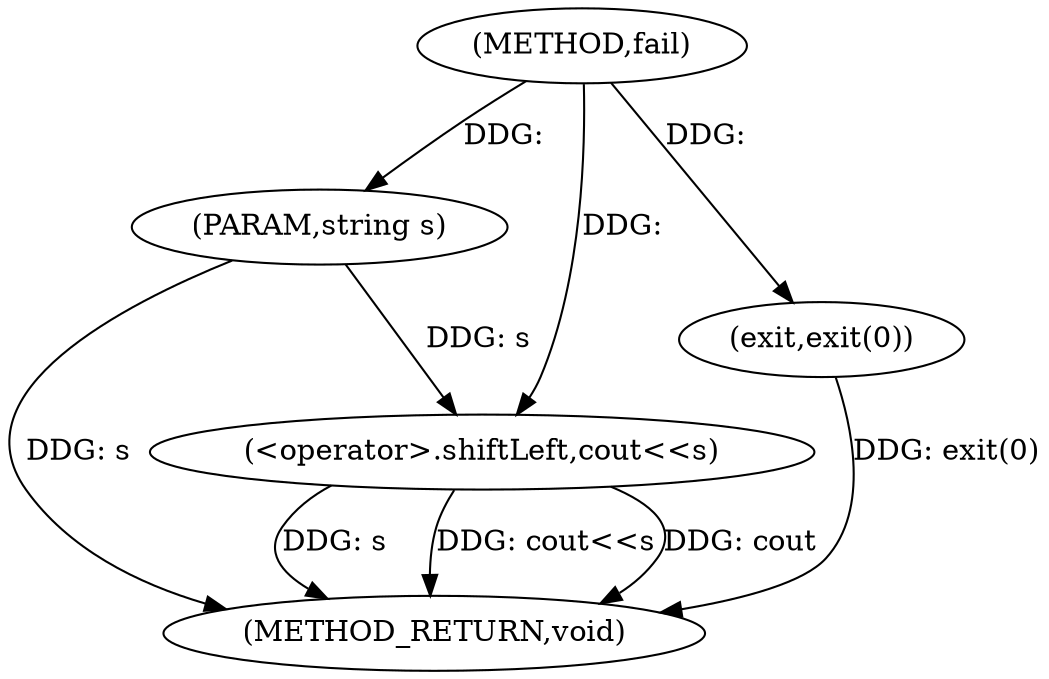 digraph "fail" {  
"1000101" [label = "(METHOD,fail)" ]
"1000109" [label = "(METHOD_RETURN,void)" ]
"1000102" [label = "(PARAM,string s)" ]
"1000104" [label = "(<operator>.shiftLeft,cout<<s)" ]
"1000107" [label = "(exit,exit(0))" ]
  "1000102" -> "1000109"  [ label = "DDG: s"] 
  "1000104" -> "1000109"  [ label = "DDG: s"] 
  "1000104" -> "1000109"  [ label = "DDG: cout<<s"] 
  "1000107" -> "1000109"  [ label = "DDG: exit(0)"] 
  "1000104" -> "1000109"  [ label = "DDG: cout"] 
  "1000101" -> "1000102"  [ label = "DDG: "] 
  "1000101" -> "1000104"  [ label = "DDG: "] 
  "1000102" -> "1000104"  [ label = "DDG: s"] 
  "1000101" -> "1000107"  [ label = "DDG: "] 
}
